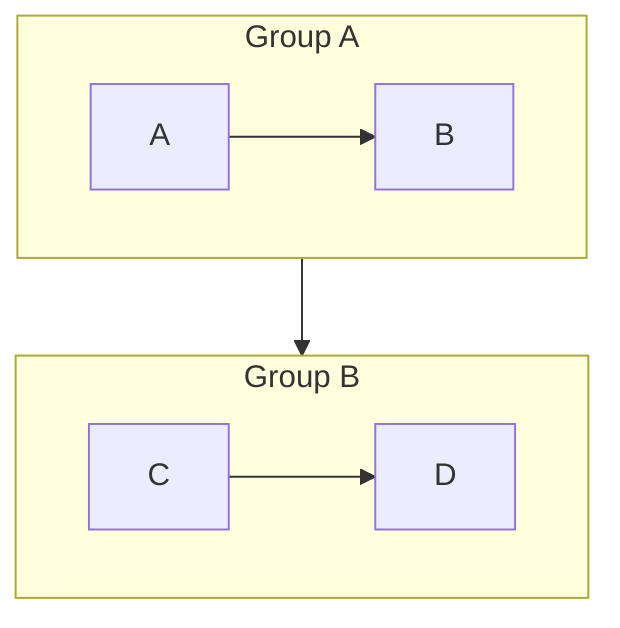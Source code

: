 flowchart TD
  subgraph A1[Group A]
    A --> B
  end
  subgraph B1[Group B]
    C --> D
  end
  A1 --> B1